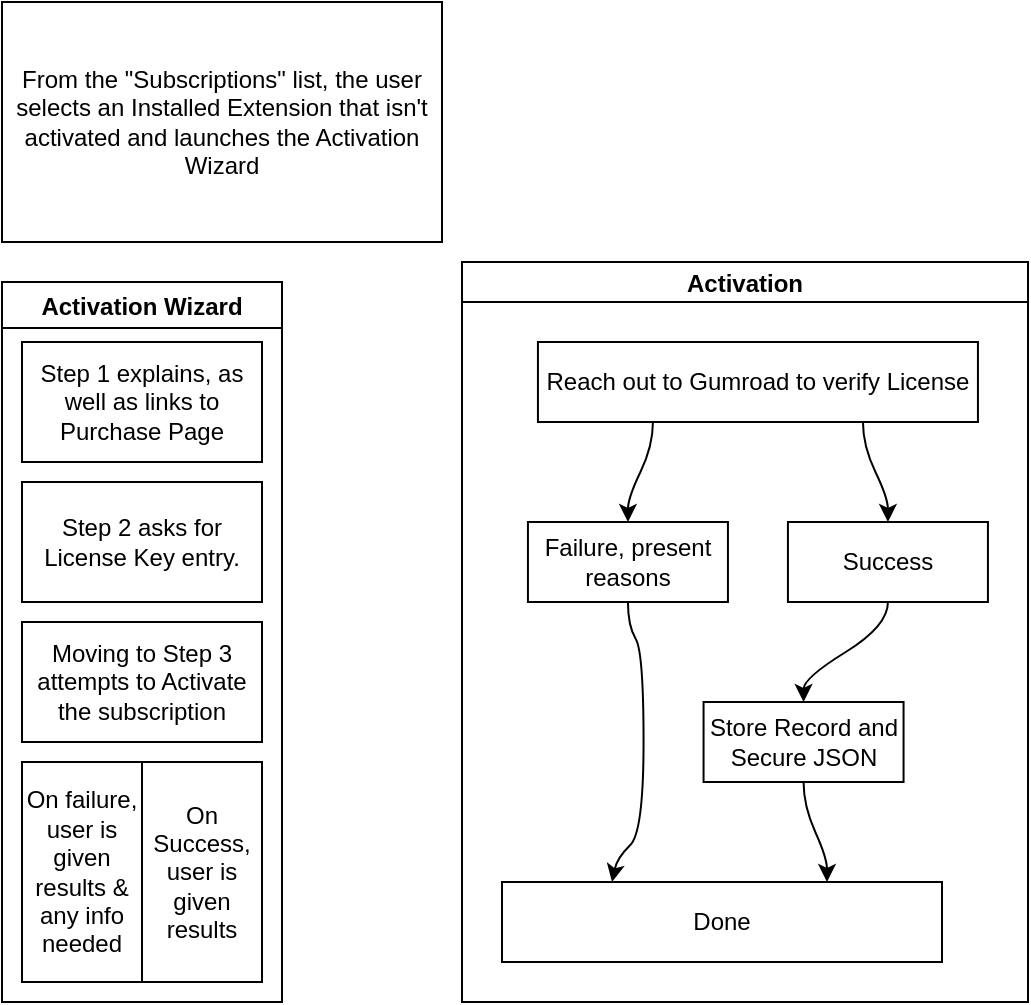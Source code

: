 <mxfile>
    <diagram id="wiHsHP1i6lQUQWM4oXDf" name="License Activation">
        <mxGraphModel dx="992" dy="790" grid="1" gridSize="10" guides="1" tooltips="1" connect="1" arrows="1" fold="1" page="1" pageScale="1" pageWidth="850" pageHeight="1100" math="0" shadow="0">
            <root>
                <mxCell id="0"/>
                <mxCell id="1" parent="0"/>
                <mxCell id="3" value="From the &quot;Subscriptions&quot; list, the user selects an Installed Extension that isn't activated and launches the Activation Wizard" style="rounded=0;whiteSpace=wrap;html=1;" parent="1" vertex="1">
                    <mxGeometry x="40" y="40" width="220" height="120" as="geometry"/>
                </mxCell>
                <mxCell id="4" value="Activation Wizard" style="swimlane;" parent="1" vertex="1">
                    <mxGeometry x="40" y="180" width="140" height="360" as="geometry"/>
                </mxCell>
                <mxCell id="6" value="Step 1 explains, as well as links to Purchase Page" style="rounded=0;whiteSpace=wrap;html=1;" parent="4" vertex="1">
                    <mxGeometry x="10" y="30" width="120" height="60" as="geometry"/>
                </mxCell>
                <mxCell id="7" value="Step 2 asks for License Key entry." style="rounded=0;whiteSpace=wrap;html=1;" parent="4" vertex="1">
                    <mxGeometry x="10" y="100" width="120" height="60" as="geometry"/>
                </mxCell>
                <mxCell id="8" value="Moving to Step 3 attempts to Activate the subscription" style="rounded=0;whiteSpace=wrap;html=1;" parent="4" vertex="1">
                    <mxGeometry x="10" y="170" width="120" height="60" as="geometry"/>
                </mxCell>
                <mxCell id="10" value="On Success, user is given results" style="rounded=0;whiteSpace=wrap;html=1;" parent="4" vertex="1">
                    <mxGeometry x="70" y="240" width="60" height="110" as="geometry"/>
                </mxCell>
                <mxCell id="9" value="On failure, user is given results &amp;amp; any info needed" style="rounded=0;whiteSpace=wrap;html=1;" parent="4" vertex="1">
                    <mxGeometry x="10" y="240" width="60" height="110" as="geometry"/>
                </mxCell>
                <mxCell id="12" value="Activation" style="swimlane;startSize=20;horizontal=1;childLayout=flowLayout;flowOrientation=north;resizable=0;interRankCellSpacing=50;containerType=tree;" parent="1" vertex="1">
                    <mxGeometry x="270" y="170" width="283" height="370" as="geometry"/>
                </mxCell>
                <mxCell id="13" value="Reach out to Gumroad to verify License" style="whiteSpace=wrap;html=1;" parent="12" vertex="1">
                    <mxGeometry x="37.969" y="40" width="220" height="40" as="geometry"/>
                </mxCell>
                <mxCell id="14" value="Failure, present reasons" style="whiteSpace=wrap;html=1;" parent="12" vertex="1">
                    <mxGeometry x="32.969" y="130" width="100" height="40" as="geometry"/>
                </mxCell>
                <mxCell id="15" value="" style="html=1;curved=1;noEdgeStyle=1;orthogonal=1;" parent="12" source="13" target="14" edge="1">
                    <mxGeometry relative="1" as="geometry">
                        <Array as="points">
                            <mxPoint x="95.469" y="92"/>
                            <mxPoint x="82.969" y="118"/>
                        </Array>
                    </mxGeometry>
                </mxCell>
                <mxCell id="16" value="Success" style="whiteSpace=wrap;html=1;" parent="12" vertex="1">
                    <mxGeometry x="162.969" y="130" width="100" height="40" as="geometry"/>
                </mxCell>
                <mxCell id="17" value="" style="html=1;curved=1;noEdgeStyle=1;orthogonal=1;" parent="12" source="13" target="16" edge="1">
                    <mxGeometry relative="1" as="geometry">
                        <Array as="points">
                            <mxPoint x="200.469" y="92"/>
                            <mxPoint x="212.969" y="118"/>
                        </Array>
                    </mxGeometry>
                </mxCell>
                <mxCell id="21" value="" style="html=1;curved=1;noEdgeStyle=1;orthogonal=1;" parent="12" source="16" target="22" edge="1">
                    <mxGeometry relative="1" as="geometry">
                        <mxPoint x="1225.375" y="1703" as="sourcePoint"/>
                        <Array as="points">
                            <mxPoint x="212.969" y="182"/>
                            <mxPoint x="170.781" y="208"/>
                        </Array>
                    </mxGeometry>
                </mxCell>
                <mxCell id="22" value="Store Record and Secure JSON" style="whiteSpace=wrap;html=1;" parent="12" vertex="1">
                    <mxGeometry x="120.781" y="220" width="100" height="40" as="geometry"/>
                </mxCell>
                <mxCell id="23" value="" style="html=1;curved=1;noEdgeStyle=1;orthogonal=1;" parent="12" source="22" target="24" edge="1">
                    <mxGeometry relative="1" as="geometry">
                        <mxPoint x="1207.875" y="1677" as="sourcePoint"/>
                        <Array as="points">
                            <mxPoint x="170.781" y="272"/>
                            <mxPoint x="182.5" y="298"/>
                        </Array>
                    </mxGeometry>
                </mxCell>
                <mxCell id="24" value="Done" style="whiteSpace=wrap;html=1;" parent="12" vertex="1">
                    <mxGeometry x="20" y="310" width="220" height="40" as="geometry"/>
                </mxCell>
                <mxCell id="25" value="" style="curved=1;endArrow=classic;html=1;entryX=0.25;entryY=0;entryDx=0;entryDy=0;exitX=0.5;exitY=1;exitDx=0;exitDy=0;noEdgeStyle=1;orthogonal=1;" parent="12" source="14" target="24" edge="1">
                    <mxGeometry width="50" height="50" relative="1" as="geometry">
                        <mxPoint x="737.875" y="1301" as="sourcePoint"/>
                        <mxPoint x="787.875" y="1251" as="targetPoint"/>
                        <Array as="points">
                            <mxPoint x="82.969" y="182"/>
                            <mxPoint x="90.781" y="195"/>
                            <mxPoint x="90.781" y="285"/>
                            <mxPoint x="77.5" y="298"/>
                        </Array>
                    </mxGeometry>
                </mxCell>
            </root>
        </mxGraphModel>
    </diagram>
</mxfile>